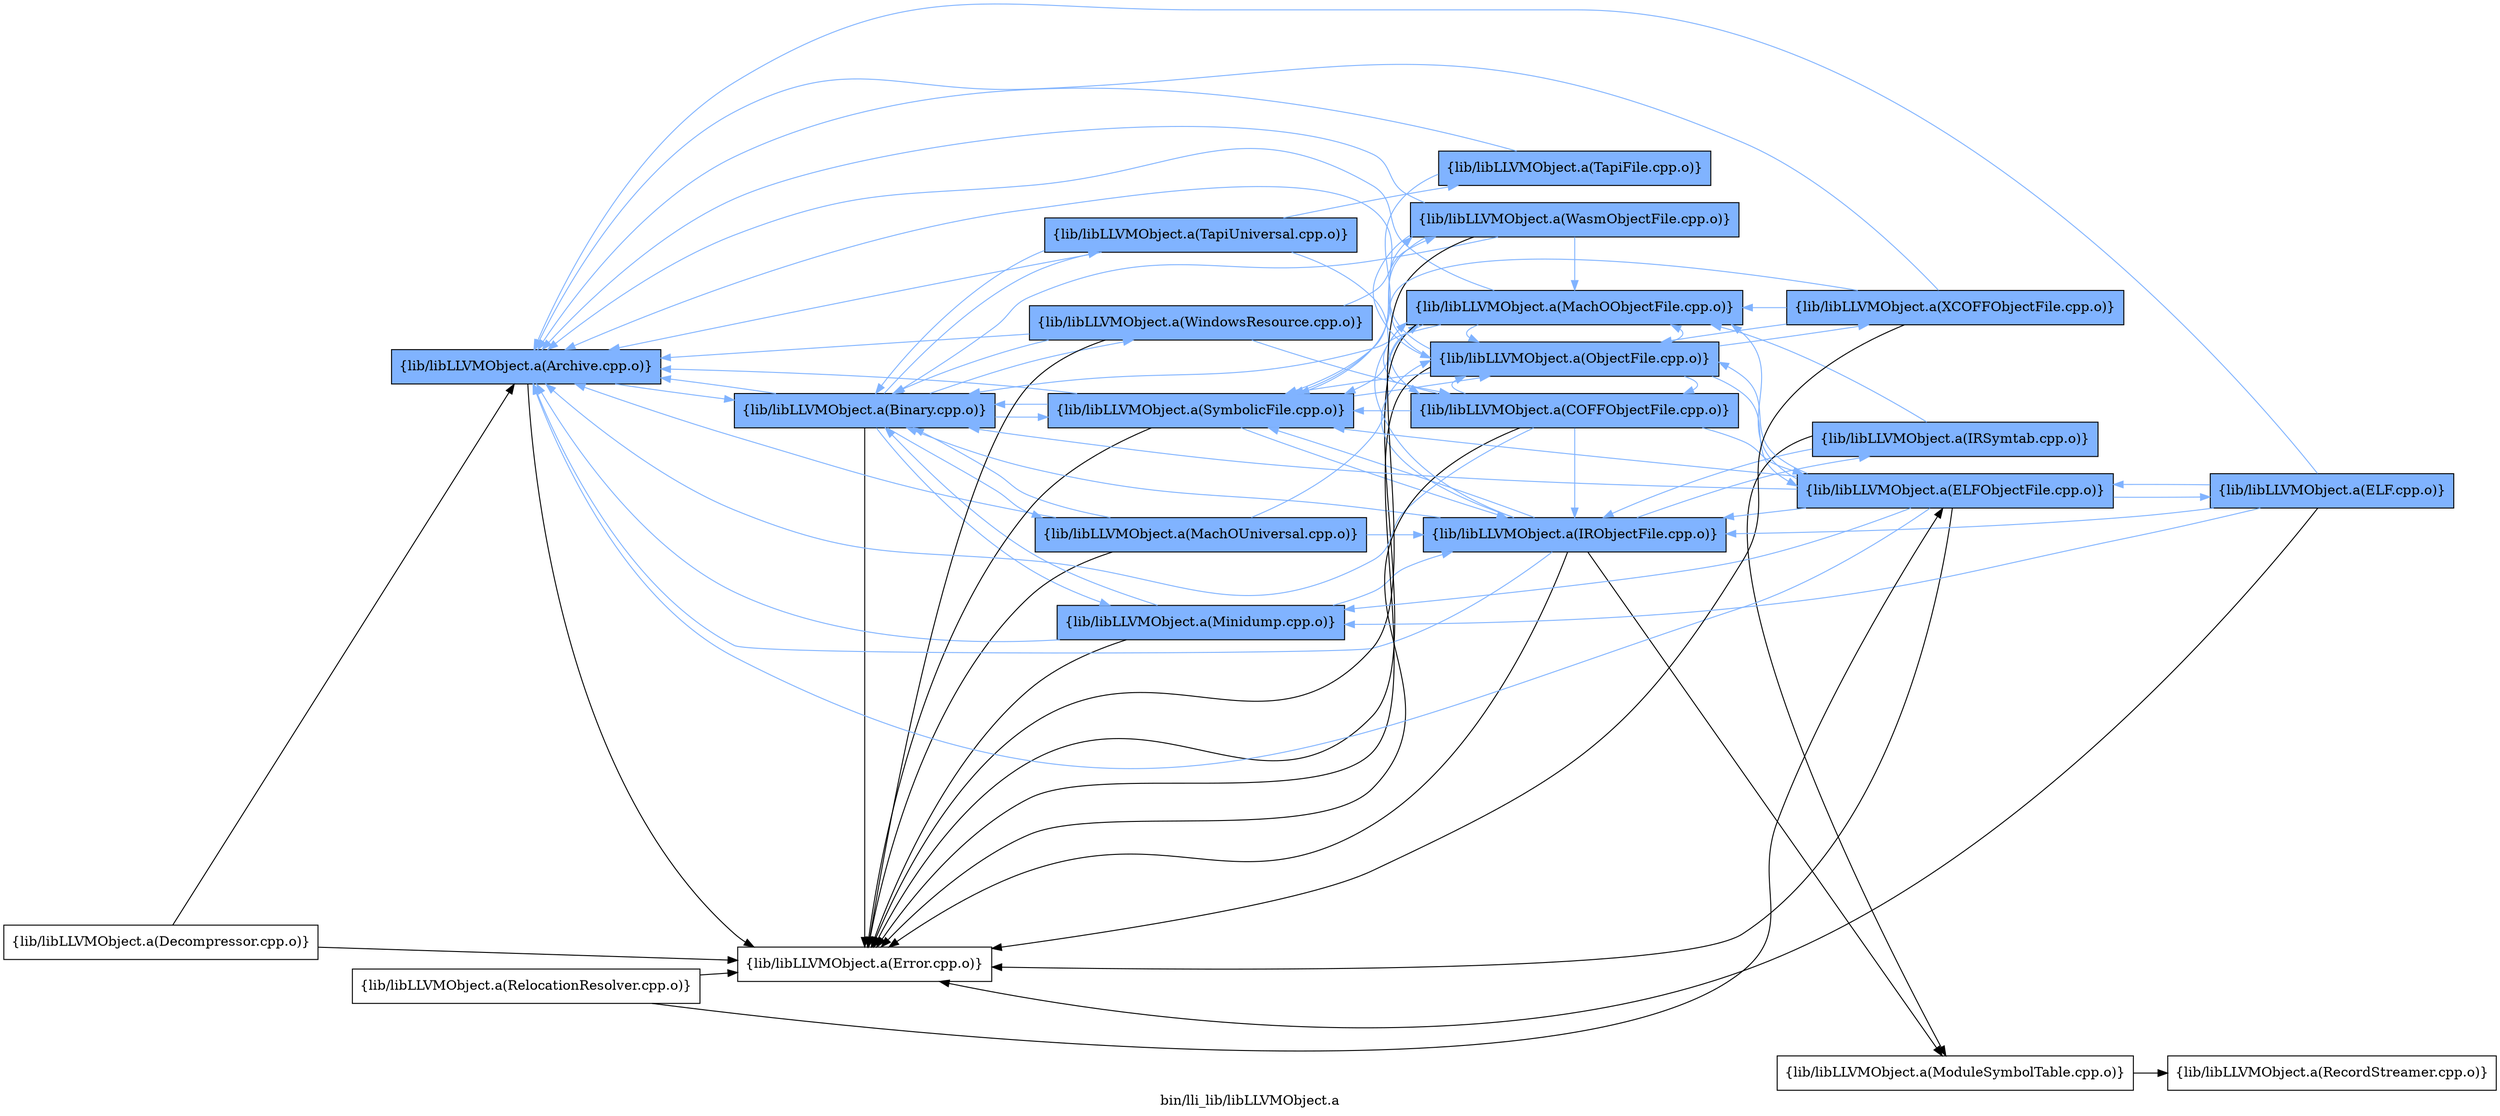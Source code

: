 digraph "bin/lli_lib/libLLVMObject.a" {
	label="bin/lli_lib/libLLVMObject.a";
	rankdir=LR;
	{ rank=same; Node0x55e6c7e22558;  }
	{ rank=same; Node0x55e6c7e22a08; Node0x55e6c7e23598;  }
	{ rank=same; Node0x55e6c7e22d28; Node0x55e6c7e238b8; Node0x55e6c7e0f728; Node0x55e6c7e0f0e8; Node0x55e6c7e08658;  }
	{ rank=same; Node0x55e6c7e225a8; Node0x55e6c7e21fb8; Node0x55e6c7e08108; Node0x55e6c7e06f38; Node0x55e6c7e0df68; Node0x55e6c7e08928;  }
	{ rank=same; Node0x55e6c7e23f98; Node0x55e6c7e079d8; Node0x55e6c7e08888; Node0x55e6c7e08338;  }
	{ rank=same; Node0x55e6c7e22558;  }
	{ rank=same; Node0x55e6c7e22a08; Node0x55e6c7e23598;  }
	{ rank=same; Node0x55e6c7e22d28; Node0x55e6c7e238b8; Node0x55e6c7e0f728; Node0x55e6c7e0f0e8; Node0x55e6c7e08658;  }
	{ rank=same; Node0x55e6c7e225a8; Node0x55e6c7e21fb8; Node0x55e6c7e08108; Node0x55e6c7e06f38; Node0x55e6c7e0df68; Node0x55e6c7e08928;  }
	{ rank=same; Node0x55e6c7e23f98; Node0x55e6c7e079d8; Node0x55e6c7e08888; Node0x55e6c7e08338;  }

	Node0x55e6c7e22558 [shape=record,shape=box,group=1,style=filled,fillcolor="0.600000 0.5 1",label="{lib/libLLVMObject.a(Archive.cpp.o)}"];
	Node0x55e6c7e22558 -> Node0x55e6c7e22a08[color="0.600000 0.5 1"];
	Node0x55e6c7e22558 -> Node0x55e6c7e23598;
	Node0x55e6c7e08108 [shape=record,shape=box,group=1,style=filled,fillcolor="0.600000 0.5 1",label="{lib/libLLVMObject.a(ObjectFile.cpp.o)}"];
	Node0x55e6c7e08108 -> Node0x55e6c7e22558[color="0.600000 0.5 1"];
	Node0x55e6c7e08108 -> Node0x55e6c7e23598;
	Node0x55e6c7e08108 -> Node0x55e6c7e225a8[color="0.600000 0.5 1"];
	Node0x55e6c7e08108 -> Node0x55e6c7e08888[color="0.600000 0.5 1"];
	Node0x55e6c7e08108 -> Node0x55e6c7e06f38[color="0.600000 0.5 1"];
	Node0x55e6c7e08108 -> Node0x55e6c7e0f728[color="0.600000 0.5 1"];
	Node0x55e6c7e08108 -> Node0x55e6c7e08928[color="0.600000 0.5 1"];
	Node0x55e6c7e08108 -> Node0x55e6c7e08338[color="0.600000 0.5 1"];
	Node0x55e6c7e22a08 [shape=record,shape=box,group=1,style=filled,fillcolor="0.600000 0.5 1",label="{lib/libLLVMObject.a(Binary.cpp.o)}"];
	Node0x55e6c7e22a08 -> Node0x55e6c7e22558[color="0.600000 0.5 1"];
	Node0x55e6c7e22a08 -> Node0x55e6c7e23598;
	Node0x55e6c7e22a08 -> Node0x55e6c7e22d28[color="0.600000 0.5 1"];
	Node0x55e6c7e22a08 -> Node0x55e6c7e238b8[color="0.600000 0.5 1"];
	Node0x55e6c7e22a08 -> Node0x55e6c7e0f728[color="0.600000 0.5 1"];
	Node0x55e6c7e22a08 -> Node0x55e6c7e0f0e8[color="0.600000 0.5 1"];
	Node0x55e6c7e22a08 -> Node0x55e6c7e08658[color="0.600000 0.5 1"];
	Node0x55e6c7e23598 [shape=record,shape=box,group=0,label="{lib/libLLVMObject.a(Error.cpp.o)}"];
	Node0x55e6c7e22d28 [shape=record,shape=box,group=1,style=filled,fillcolor="0.600000 0.5 1",label="{lib/libLLVMObject.a(MachOUniversal.cpp.o)}"];
	Node0x55e6c7e22d28 -> Node0x55e6c7e22558[color="0.600000 0.5 1"];
	Node0x55e6c7e22d28 -> Node0x55e6c7e22a08[color="0.600000 0.5 1"];
	Node0x55e6c7e22d28 -> Node0x55e6c7e23598;
	Node0x55e6c7e22d28 -> Node0x55e6c7e225a8[color="0.600000 0.5 1"];
	Node0x55e6c7e22d28 -> Node0x55e6c7e21fb8[color="0.600000 0.5 1"];
	Node0x55e6c7e238b8 [shape=record,shape=box,group=1,style=filled,fillcolor="0.600000 0.5 1",label="{lib/libLLVMObject.a(Minidump.cpp.o)}"];
	Node0x55e6c7e238b8 -> Node0x55e6c7e22558[color="0.600000 0.5 1"];
	Node0x55e6c7e238b8 -> Node0x55e6c7e22a08[color="0.600000 0.5 1"];
	Node0x55e6c7e238b8 -> Node0x55e6c7e23598;
	Node0x55e6c7e238b8 -> Node0x55e6c7e21fb8[color="0.600000 0.5 1"];
	Node0x55e6c7e0f728 [shape=record,shape=box,group=1,style=filled,fillcolor="0.600000 0.5 1",label="{lib/libLLVMObject.a(SymbolicFile.cpp.o)}"];
	Node0x55e6c7e0f728 -> Node0x55e6c7e22558[color="0.600000 0.5 1"];
	Node0x55e6c7e0f728 -> Node0x55e6c7e22a08[color="0.600000 0.5 1"];
	Node0x55e6c7e0f728 -> Node0x55e6c7e23598;
	Node0x55e6c7e0f728 -> Node0x55e6c7e21fb8[color="0.600000 0.5 1"];
	Node0x55e6c7e0f728 -> Node0x55e6c7e08108[color="0.600000 0.5 1"];
	Node0x55e6c7e0f0e8 [shape=record,shape=box,group=1,style=filled,fillcolor="0.600000 0.5 1",label="{lib/libLLVMObject.a(TapiUniversal.cpp.o)}"];
	Node0x55e6c7e0f0e8 -> Node0x55e6c7e22558[color="0.600000 0.5 1"];
	Node0x55e6c7e0f0e8 -> Node0x55e6c7e22a08[color="0.600000 0.5 1"];
	Node0x55e6c7e0f0e8 -> Node0x55e6c7e06f38[color="0.600000 0.5 1"];
	Node0x55e6c7e0f0e8 -> Node0x55e6c7e0df68[color="0.600000 0.5 1"];
	Node0x55e6c7e08658 [shape=record,shape=box,group=1,style=filled,fillcolor="0.600000 0.5 1",label="{lib/libLLVMObject.a(WindowsResource.cpp.o)}"];
	Node0x55e6c7e08658 -> Node0x55e6c7e22558[color="0.600000 0.5 1"];
	Node0x55e6c7e08658 -> Node0x55e6c7e22a08[color="0.600000 0.5 1"];
	Node0x55e6c7e08658 -> Node0x55e6c7e23598;
	Node0x55e6c7e08658 -> Node0x55e6c7e06f38[color="0.600000 0.5 1"];
	Node0x55e6c7e08658 -> Node0x55e6c7e08928[color="0.600000 0.5 1"];
	Node0x55e6c7e225a8 [shape=record,shape=box,group=1,style=filled,fillcolor="0.600000 0.5 1",label="{lib/libLLVMObject.a(MachOObjectFile.cpp.o)}"];
	Node0x55e6c7e225a8 -> Node0x55e6c7e22558[color="0.600000 0.5 1"];
	Node0x55e6c7e225a8 -> Node0x55e6c7e22a08[color="0.600000 0.5 1"];
	Node0x55e6c7e225a8 -> Node0x55e6c7e23598;
	Node0x55e6c7e225a8 -> Node0x55e6c7e08108[color="0.600000 0.5 1"];
	Node0x55e6c7e225a8 -> Node0x55e6c7e0f728[color="0.600000 0.5 1"];
	Node0x55e6c7e21fb8 [shape=record,shape=box,group=1,style=filled,fillcolor="0.600000 0.5 1",label="{lib/libLLVMObject.a(IRObjectFile.cpp.o)}"];
	Node0x55e6c7e21fb8 -> Node0x55e6c7e22558[color="0.600000 0.5 1"];
	Node0x55e6c7e21fb8 -> Node0x55e6c7e22a08[color="0.600000 0.5 1"];
	Node0x55e6c7e21fb8 -> Node0x55e6c7e23598;
	Node0x55e6c7e21fb8 -> Node0x55e6c7e225a8[color="0.600000 0.5 1"];
	Node0x55e6c7e21fb8 -> Node0x55e6c7e23f98[color="0.600000 0.5 1"];
	Node0x55e6c7e21fb8 -> Node0x55e6c7e079d8;
	Node0x55e6c7e21fb8 -> Node0x55e6c7e08108[color="0.600000 0.5 1"];
	Node0x55e6c7e21fb8 -> Node0x55e6c7e0f728[color="0.600000 0.5 1"];
	Node0x55e6c7e23f98 [shape=record,shape=box,group=1,style=filled,fillcolor="0.600000 0.5 1",label="{lib/libLLVMObject.a(IRSymtab.cpp.o)}"];
	Node0x55e6c7e23f98 -> Node0x55e6c7e225a8[color="0.600000 0.5 1"];
	Node0x55e6c7e23f98 -> Node0x55e6c7e21fb8[color="0.600000 0.5 1"];
	Node0x55e6c7e23f98 -> Node0x55e6c7e079d8;
	Node0x55e6c7e079d8 [shape=record,shape=box,group=0,label="{lib/libLLVMObject.a(ModuleSymbolTable.cpp.o)}"];
	Node0x55e6c7e079d8 -> Node0x55e6c7e074d8;
	Node0x55e6c7e074d8 [shape=record,shape=box,group=0,label="{lib/libLLVMObject.a(RecordStreamer.cpp.o)}"];
	Node0x55e6c7e08888 [shape=record,shape=box,group=1,style=filled,fillcolor="0.600000 0.5 1",label="{lib/libLLVMObject.a(ELFObjectFile.cpp.o)}"];
	Node0x55e6c7e08888 -> Node0x55e6c7e22558[color="0.600000 0.5 1"];
	Node0x55e6c7e08888 -> Node0x55e6c7e22a08[color="0.600000 0.5 1"];
	Node0x55e6c7e08888 -> Node0x55e6c7e23598;
	Node0x55e6c7e08888 -> Node0x55e6c7e225a8[color="0.600000 0.5 1"];
	Node0x55e6c7e08888 -> Node0x55e6c7e21fb8[color="0.600000 0.5 1"];
	Node0x55e6c7e08888 -> Node0x55e6c7e238b8[color="0.600000 0.5 1"];
	Node0x55e6c7e08888 -> Node0x55e6c7e08108[color="0.600000 0.5 1"];
	Node0x55e6c7e08888 -> Node0x55e6c7e06858[color="0.600000 0.5 1"];
	Node0x55e6c7e08888 -> Node0x55e6c7e0f728[color="0.600000 0.5 1"];
	Node0x55e6c7e06f38 [shape=record,shape=box,group=1,style=filled,fillcolor="0.600000 0.5 1",label="{lib/libLLVMObject.a(COFFObjectFile.cpp.o)}"];
	Node0x55e6c7e06f38 -> Node0x55e6c7e22558[color="0.600000 0.5 1"];
	Node0x55e6c7e06f38 -> Node0x55e6c7e23598;
	Node0x55e6c7e06f38 -> Node0x55e6c7e225a8[color="0.600000 0.5 1"];
	Node0x55e6c7e06f38 -> Node0x55e6c7e21fb8[color="0.600000 0.5 1"];
	Node0x55e6c7e06f38 -> Node0x55e6c7e08108[color="0.600000 0.5 1"];
	Node0x55e6c7e06f38 -> Node0x55e6c7e08888[color="0.600000 0.5 1"];
	Node0x55e6c7e06f38 -> Node0x55e6c7e0f728[color="0.600000 0.5 1"];
	Node0x55e6c7e08928 [shape=record,shape=box,group=1,style=filled,fillcolor="0.600000 0.5 1",label="{lib/libLLVMObject.a(WasmObjectFile.cpp.o)}"];
	Node0x55e6c7e08928 -> Node0x55e6c7e22558[color="0.600000 0.5 1"];
	Node0x55e6c7e08928 -> Node0x55e6c7e22a08[color="0.600000 0.5 1"];
	Node0x55e6c7e08928 -> Node0x55e6c7e23598;
	Node0x55e6c7e08928 -> Node0x55e6c7e225a8[color="0.600000 0.5 1"];
	Node0x55e6c7e08928 -> Node0x55e6c7e08108[color="0.600000 0.5 1"];
	Node0x55e6c7e08928 -> Node0x55e6c7e0f728[color="0.600000 0.5 1"];
	Node0x55e6c7e08338 [shape=record,shape=box,group=1,style=filled,fillcolor="0.600000 0.5 1",label="{lib/libLLVMObject.a(XCOFFObjectFile.cpp.o)}"];
	Node0x55e6c7e08338 -> Node0x55e6c7e22558[color="0.600000 0.5 1"];
	Node0x55e6c7e08338 -> Node0x55e6c7e23598;
	Node0x55e6c7e08338 -> Node0x55e6c7e225a8[color="0.600000 0.5 1"];
	Node0x55e6c7e08338 -> Node0x55e6c7e08108[color="0.600000 0.5 1"];
	Node0x55e6c7e08338 -> Node0x55e6c7e0f728[color="0.600000 0.5 1"];
	Node0x55e6c7e06858 [shape=record,shape=box,group=1,style=filled,fillcolor="0.600000 0.5 1",label="{lib/libLLVMObject.a(ELF.cpp.o)}"];
	Node0x55e6c7e06858 -> Node0x55e6c7e22558[color="0.600000 0.5 1"];
	Node0x55e6c7e06858 -> Node0x55e6c7e23598;
	Node0x55e6c7e06858 -> Node0x55e6c7e21fb8[color="0.600000 0.5 1"];
	Node0x55e6c7e06858 -> Node0x55e6c7e238b8[color="0.600000 0.5 1"];
	Node0x55e6c7e06858 -> Node0x55e6c7e08888[color="0.600000 0.5 1"];
	Node0x55e6c7e0df68 [shape=record,shape=box,group=1,style=filled,fillcolor="0.600000 0.5 1",label="{lib/libLLVMObject.a(TapiFile.cpp.o)}"];
	Node0x55e6c7e0df68 -> Node0x55e6c7e22558[color="0.600000 0.5 1"];
	Node0x55e6c7e0df68 -> Node0x55e6c7e0f728[color="0.600000 0.5 1"];
	Node0x55e6c7e016c8 [shape=record,shape=box,group=0,label="{lib/libLLVMObject.a(RelocationResolver.cpp.o)}"];
	Node0x55e6c7e016c8 -> Node0x55e6c7e23598;
	Node0x55e6c7e016c8 -> Node0x55e6c7e08888;
	Node0x55e6c7e029d8 [shape=record,shape=box,group=0,label="{lib/libLLVMObject.a(Decompressor.cpp.o)}"];
	Node0x55e6c7e029d8 -> Node0x55e6c7e22558;
	Node0x55e6c7e029d8 -> Node0x55e6c7e23598;
}
